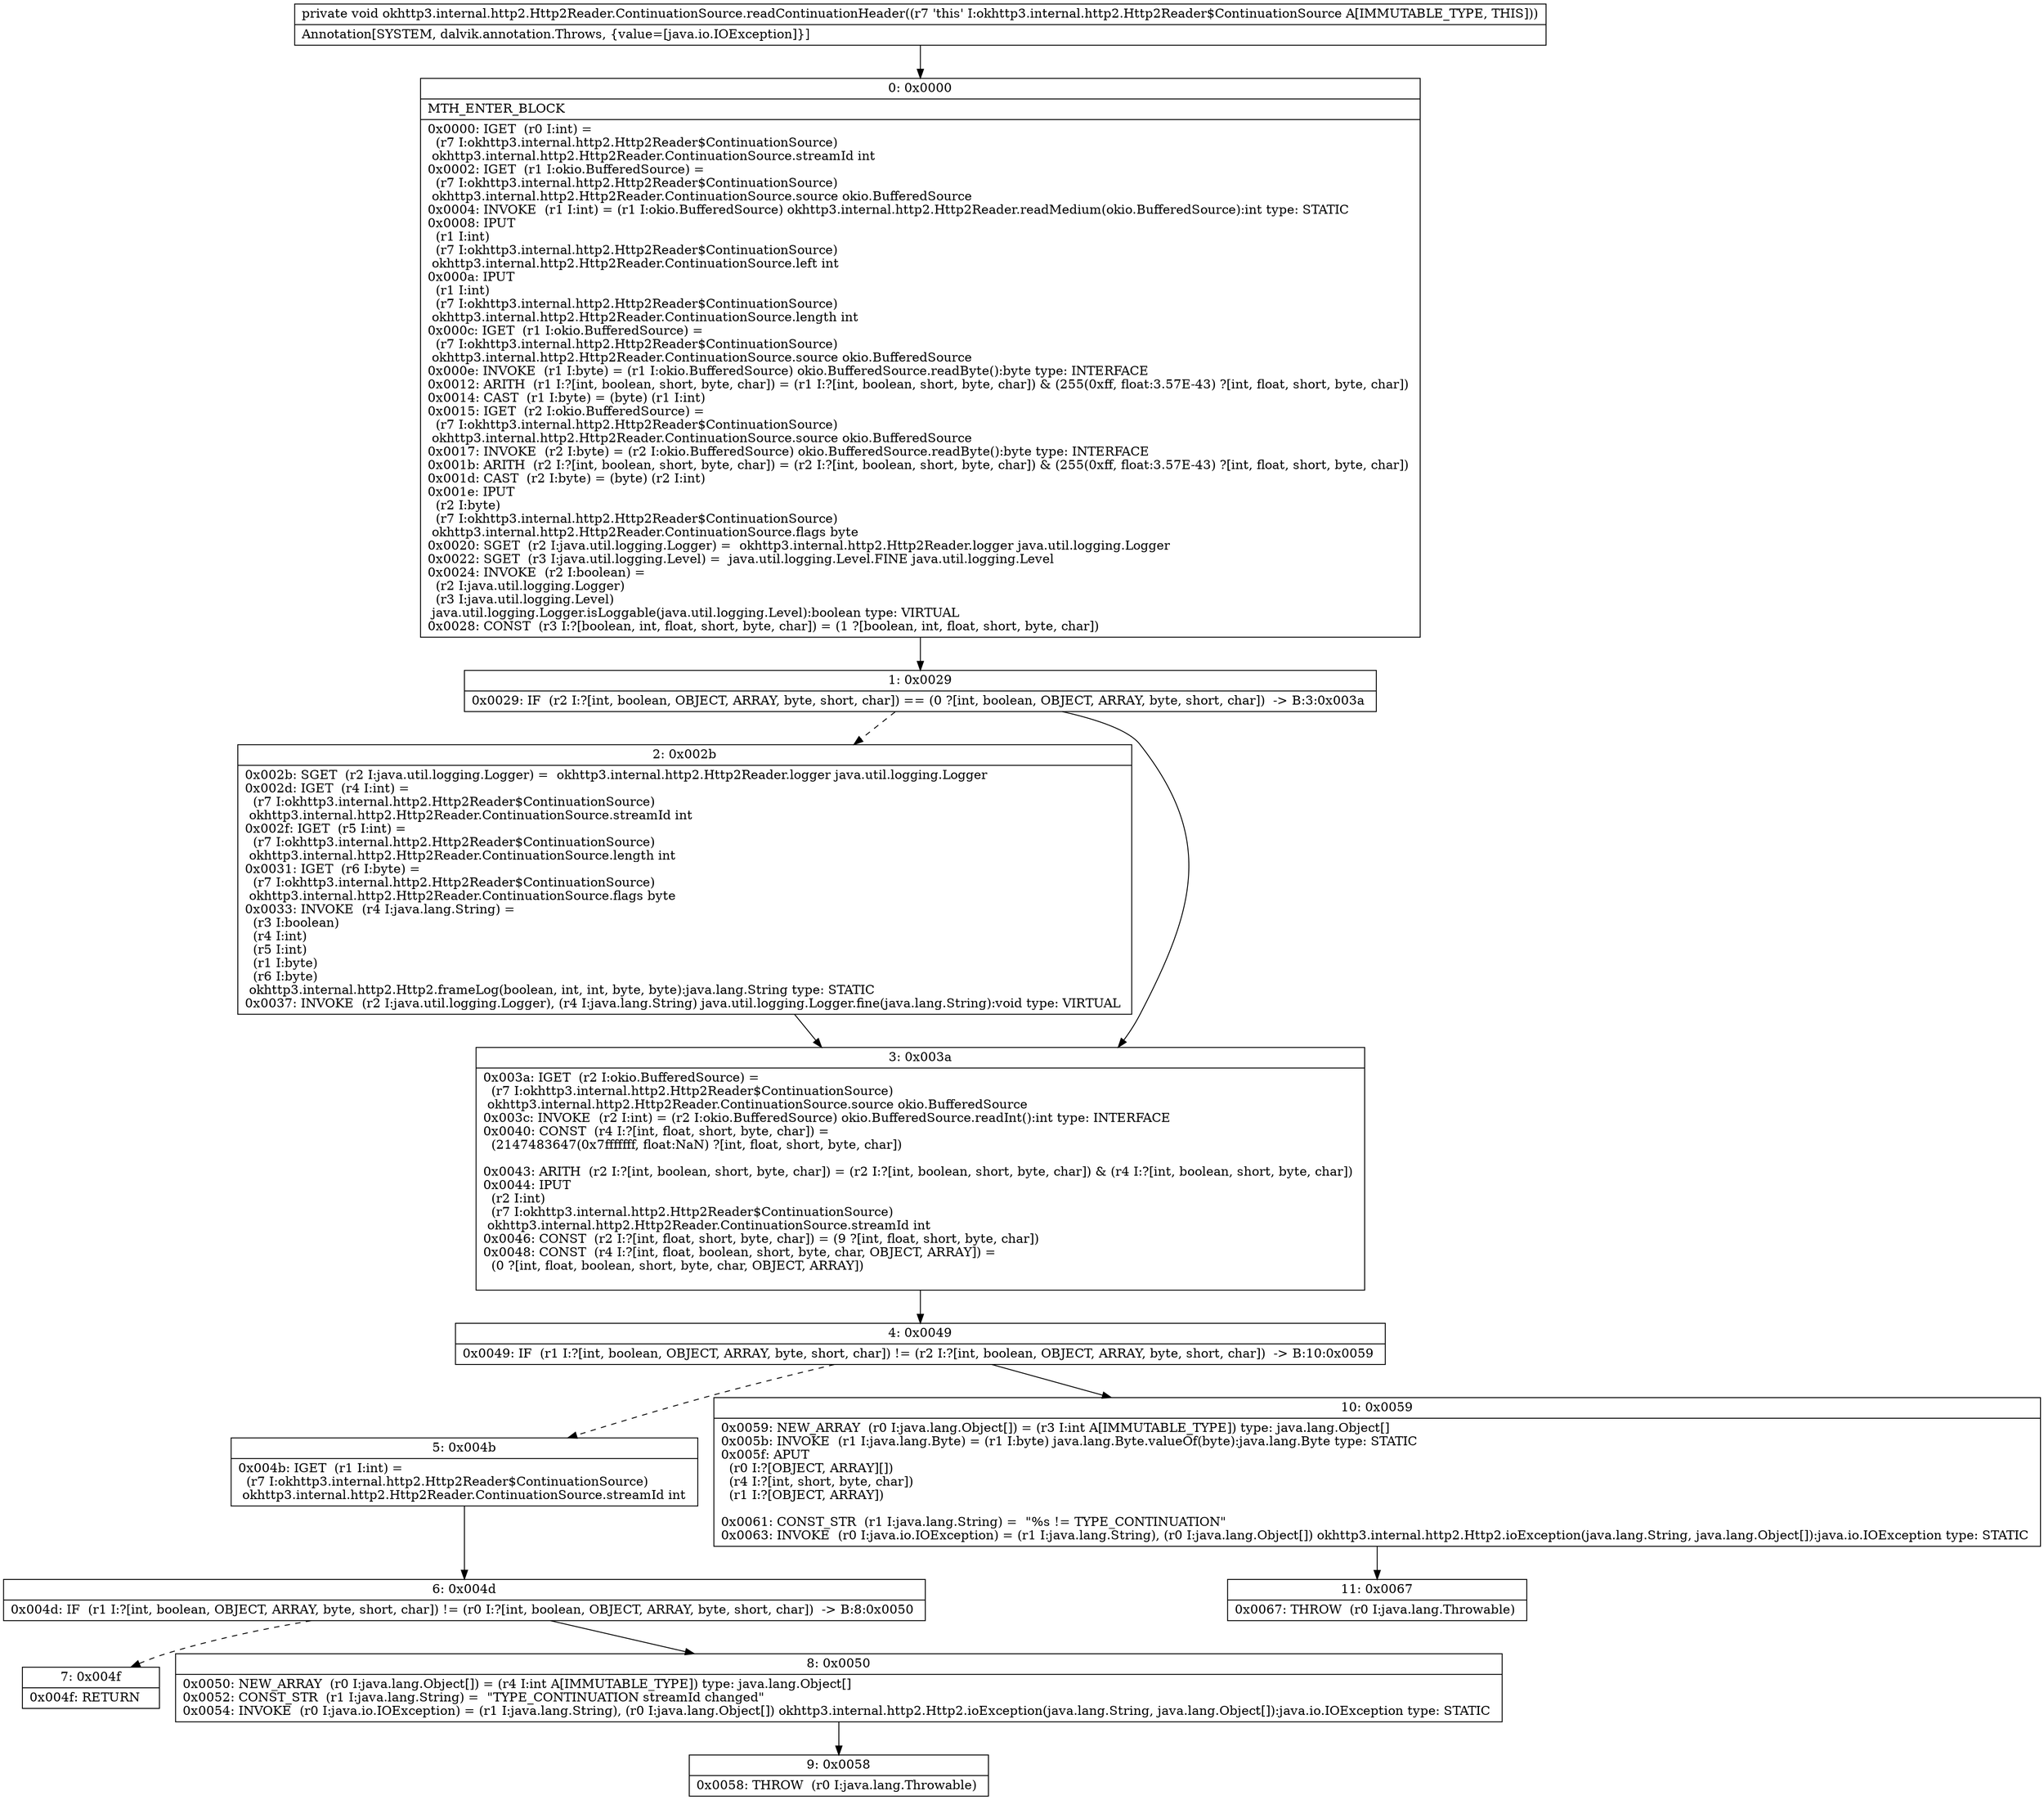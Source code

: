 digraph "CFG forokhttp3.internal.http2.Http2Reader.ContinuationSource.readContinuationHeader()V" {
Node_0 [shape=record,label="{0\:\ 0x0000|MTH_ENTER_BLOCK\l|0x0000: IGET  (r0 I:int) = \l  (r7 I:okhttp3.internal.http2.Http2Reader$ContinuationSource)\l okhttp3.internal.http2.Http2Reader.ContinuationSource.streamId int \l0x0002: IGET  (r1 I:okio.BufferedSource) = \l  (r7 I:okhttp3.internal.http2.Http2Reader$ContinuationSource)\l okhttp3.internal.http2.Http2Reader.ContinuationSource.source okio.BufferedSource \l0x0004: INVOKE  (r1 I:int) = (r1 I:okio.BufferedSource) okhttp3.internal.http2.Http2Reader.readMedium(okio.BufferedSource):int type: STATIC \l0x0008: IPUT  \l  (r1 I:int)\l  (r7 I:okhttp3.internal.http2.Http2Reader$ContinuationSource)\l okhttp3.internal.http2.Http2Reader.ContinuationSource.left int \l0x000a: IPUT  \l  (r1 I:int)\l  (r7 I:okhttp3.internal.http2.Http2Reader$ContinuationSource)\l okhttp3.internal.http2.Http2Reader.ContinuationSource.length int \l0x000c: IGET  (r1 I:okio.BufferedSource) = \l  (r7 I:okhttp3.internal.http2.Http2Reader$ContinuationSource)\l okhttp3.internal.http2.Http2Reader.ContinuationSource.source okio.BufferedSource \l0x000e: INVOKE  (r1 I:byte) = (r1 I:okio.BufferedSource) okio.BufferedSource.readByte():byte type: INTERFACE \l0x0012: ARITH  (r1 I:?[int, boolean, short, byte, char]) = (r1 I:?[int, boolean, short, byte, char]) & (255(0xff, float:3.57E\-43) ?[int, float, short, byte, char]) \l0x0014: CAST  (r1 I:byte) = (byte) (r1 I:int) \l0x0015: IGET  (r2 I:okio.BufferedSource) = \l  (r7 I:okhttp3.internal.http2.Http2Reader$ContinuationSource)\l okhttp3.internal.http2.Http2Reader.ContinuationSource.source okio.BufferedSource \l0x0017: INVOKE  (r2 I:byte) = (r2 I:okio.BufferedSource) okio.BufferedSource.readByte():byte type: INTERFACE \l0x001b: ARITH  (r2 I:?[int, boolean, short, byte, char]) = (r2 I:?[int, boolean, short, byte, char]) & (255(0xff, float:3.57E\-43) ?[int, float, short, byte, char]) \l0x001d: CAST  (r2 I:byte) = (byte) (r2 I:int) \l0x001e: IPUT  \l  (r2 I:byte)\l  (r7 I:okhttp3.internal.http2.Http2Reader$ContinuationSource)\l okhttp3.internal.http2.Http2Reader.ContinuationSource.flags byte \l0x0020: SGET  (r2 I:java.util.logging.Logger) =  okhttp3.internal.http2.Http2Reader.logger java.util.logging.Logger \l0x0022: SGET  (r3 I:java.util.logging.Level) =  java.util.logging.Level.FINE java.util.logging.Level \l0x0024: INVOKE  (r2 I:boolean) = \l  (r2 I:java.util.logging.Logger)\l  (r3 I:java.util.logging.Level)\l java.util.logging.Logger.isLoggable(java.util.logging.Level):boolean type: VIRTUAL \l0x0028: CONST  (r3 I:?[boolean, int, float, short, byte, char]) = (1 ?[boolean, int, float, short, byte, char]) \l}"];
Node_1 [shape=record,label="{1\:\ 0x0029|0x0029: IF  (r2 I:?[int, boolean, OBJECT, ARRAY, byte, short, char]) == (0 ?[int, boolean, OBJECT, ARRAY, byte, short, char])  \-\> B:3:0x003a \l}"];
Node_2 [shape=record,label="{2\:\ 0x002b|0x002b: SGET  (r2 I:java.util.logging.Logger) =  okhttp3.internal.http2.Http2Reader.logger java.util.logging.Logger \l0x002d: IGET  (r4 I:int) = \l  (r7 I:okhttp3.internal.http2.Http2Reader$ContinuationSource)\l okhttp3.internal.http2.Http2Reader.ContinuationSource.streamId int \l0x002f: IGET  (r5 I:int) = \l  (r7 I:okhttp3.internal.http2.Http2Reader$ContinuationSource)\l okhttp3.internal.http2.Http2Reader.ContinuationSource.length int \l0x0031: IGET  (r6 I:byte) = \l  (r7 I:okhttp3.internal.http2.Http2Reader$ContinuationSource)\l okhttp3.internal.http2.Http2Reader.ContinuationSource.flags byte \l0x0033: INVOKE  (r4 I:java.lang.String) = \l  (r3 I:boolean)\l  (r4 I:int)\l  (r5 I:int)\l  (r1 I:byte)\l  (r6 I:byte)\l okhttp3.internal.http2.Http2.frameLog(boolean, int, int, byte, byte):java.lang.String type: STATIC \l0x0037: INVOKE  (r2 I:java.util.logging.Logger), (r4 I:java.lang.String) java.util.logging.Logger.fine(java.lang.String):void type: VIRTUAL \l}"];
Node_3 [shape=record,label="{3\:\ 0x003a|0x003a: IGET  (r2 I:okio.BufferedSource) = \l  (r7 I:okhttp3.internal.http2.Http2Reader$ContinuationSource)\l okhttp3.internal.http2.Http2Reader.ContinuationSource.source okio.BufferedSource \l0x003c: INVOKE  (r2 I:int) = (r2 I:okio.BufferedSource) okio.BufferedSource.readInt():int type: INTERFACE \l0x0040: CONST  (r4 I:?[int, float, short, byte, char]) = \l  (2147483647(0x7fffffff, float:NaN) ?[int, float, short, byte, char])\l \l0x0043: ARITH  (r2 I:?[int, boolean, short, byte, char]) = (r2 I:?[int, boolean, short, byte, char]) & (r4 I:?[int, boolean, short, byte, char]) \l0x0044: IPUT  \l  (r2 I:int)\l  (r7 I:okhttp3.internal.http2.Http2Reader$ContinuationSource)\l okhttp3.internal.http2.Http2Reader.ContinuationSource.streamId int \l0x0046: CONST  (r2 I:?[int, float, short, byte, char]) = (9 ?[int, float, short, byte, char]) \l0x0048: CONST  (r4 I:?[int, float, boolean, short, byte, char, OBJECT, ARRAY]) = \l  (0 ?[int, float, boolean, short, byte, char, OBJECT, ARRAY])\l \l}"];
Node_4 [shape=record,label="{4\:\ 0x0049|0x0049: IF  (r1 I:?[int, boolean, OBJECT, ARRAY, byte, short, char]) != (r2 I:?[int, boolean, OBJECT, ARRAY, byte, short, char])  \-\> B:10:0x0059 \l}"];
Node_5 [shape=record,label="{5\:\ 0x004b|0x004b: IGET  (r1 I:int) = \l  (r7 I:okhttp3.internal.http2.Http2Reader$ContinuationSource)\l okhttp3.internal.http2.Http2Reader.ContinuationSource.streamId int \l}"];
Node_6 [shape=record,label="{6\:\ 0x004d|0x004d: IF  (r1 I:?[int, boolean, OBJECT, ARRAY, byte, short, char]) != (r0 I:?[int, boolean, OBJECT, ARRAY, byte, short, char])  \-\> B:8:0x0050 \l}"];
Node_7 [shape=record,label="{7\:\ 0x004f|0x004f: RETURN   \l}"];
Node_8 [shape=record,label="{8\:\ 0x0050|0x0050: NEW_ARRAY  (r0 I:java.lang.Object[]) = (r4 I:int A[IMMUTABLE_TYPE]) type: java.lang.Object[] \l0x0052: CONST_STR  (r1 I:java.lang.String) =  \"TYPE_CONTINUATION streamId changed\" \l0x0054: INVOKE  (r0 I:java.io.IOException) = (r1 I:java.lang.String), (r0 I:java.lang.Object[]) okhttp3.internal.http2.Http2.ioException(java.lang.String, java.lang.Object[]):java.io.IOException type: STATIC \l}"];
Node_9 [shape=record,label="{9\:\ 0x0058|0x0058: THROW  (r0 I:java.lang.Throwable) \l}"];
Node_10 [shape=record,label="{10\:\ 0x0059|0x0059: NEW_ARRAY  (r0 I:java.lang.Object[]) = (r3 I:int A[IMMUTABLE_TYPE]) type: java.lang.Object[] \l0x005b: INVOKE  (r1 I:java.lang.Byte) = (r1 I:byte) java.lang.Byte.valueOf(byte):java.lang.Byte type: STATIC \l0x005f: APUT  \l  (r0 I:?[OBJECT, ARRAY][])\l  (r4 I:?[int, short, byte, char])\l  (r1 I:?[OBJECT, ARRAY])\l \l0x0061: CONST_STR  (r1 I:java.lang.String) =  \"%s != TYPE_CONTINUATION\" \l0x0063: INVOKE  (r0 I:java.io.IOException) = (r1 I:java.lang.String), (r0 I:java.lang.Object[]) okhttp3.internal.http2.Http2.ioException(java.lang.String, java.lang.Object[]):java.io.IOException type: STATIC \l}"];
Node_11 [shape=record,label="{11\:\ 0x0067|0x0067: THROW  (r0 I:java.lang.Throwable) \l}"];
MethodNode[shape=record,label="{private void okhttp3.internal.http2.Http2Reader.ContinuationSource.readContinuationHeader((r7 'this' I:okhttp3.internal.http2.Http2Reader$ContinuationSource A[IMMUTABLE_TYPE, THIS]))  | Annotation[SYSTEM, dalvik.annotation.Throws, \{value=[java.io.IOException]\}]\l}"];
MethodNode -> Node_0;
Node_0 -> Node_1;
Node_1 -> Node_2[style=dashed];
Node_1 -> Node_3;
Node_2 -> Node_3;
Node_3 -> Node_4;
Node_4 -> Node_5[style=dashed];
Node_4 -> Node_10;
Node_5 -> Node_6;
Node_6 -> Node_7[style=dashed];
Node_6 -> Node_8;
Node_8 -> Node_9;
Node_10 -> Node_11;
}

